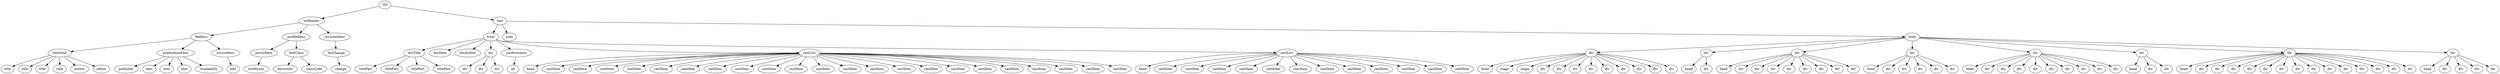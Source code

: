 digraph Tree {
	"t0" [label = "TEI"];
	"t1" [label = "teiHeader"];
	"t2" [label = "fileDesc"];
	"t3" [label = "titleStmt"];
	"t4" [label = "title"];
	"t5" [label = "title"];
	"t6" [label = "title"];
	"t7" [label = "title"];
	"t8" [label = "author"];
	"t9" [label = "editor"];
	"t10" [label = "publicationStmt"];
	"t11" [label = "publisher"];
	"t12" [label = "idno"];
	"t13" [label = "idno"];
	"t14" [label = "idno"];
	"t15" [label = "availability"];
	"t16" [label = "sourceDesc"];
	"t17" [label = "bibl"];
	"t18" [label = "profileDesc"];
	"t19" [label = "particDesc"];
	"t20" [label = "listPerson"];
	"t21" [label = "textClass"];
	"t22" [label = "keywords"];
	"t23" [label = "classCode"];
	"t24" [label = "revisionDesc"];
	"t25" [label = "listChange"];
	"t26" [label = "change"];
	"t27" [label = "text"];
	"t28" [label = "front"];
	"t29" [label = "docTitle"];
	"t30" [label = "titlePart"];
	"t31" [label = "titlePart"];
	"t32" [label = "titlePart"];
	"t33" [label = "titlePart"];
	"t34" [label = "docDate"];
	"t35" [label = "docAuthor"];
	"t36" [label = "div"];
	"t37" [label = "div"];
	"t38" [label = "div"];
	"t39" [label = "div"];
	"t40" [label = "performance"];
	"t41" [label = "ab"];
	"t42" [label = "castList"];
	"t43" [label = "head"];
	"t44" [label = "castItem"];
	"t45" [label = "castItem"];
	"t46" [label = "castItem"];
	"t47" [label = "castItem"];
	"t48" [label = "castItem"];
	"t49" [label = "castItem"];
	"t50" [label = "castItem"];
	"t51" [label = "castItem"];
	"t52" [label = "castItem"];
	"t53" [label = "castItem"];
	"t54" [label = "castItem"];
	"t55" [label = "castItem"];
	"t56" [label = "castItem"];
	"t57" [label = "castItem"];
	"t58" [label = "castItem"];
	"t59" [label = "castItem"];
	"t60" [label = "castItem"];
	"t61" [label = "castItem"];
	"t62" [label = "castItem"];
	"t63" [label = "castItem"];
	"t64" [label = "castItem"];
	"t65" [label = "castItem"];
	"t66" [label = "castList"];
	"t67" [label = "head"];
	"t68" [label = "castItem"];
	"t69" [label = "castItem"];
	"t70" [label = "castItem"];
	"t71" [label = "castItem"];
	"t72" [label = "castItem"];
	"t73" [label = "castItem"];
	"t74" [label = "castItem"];
	"t75" [label = "castItem"];
	"t76" [label = "castItem"];
	"t77" [label = "castItem"];
	"t78" [label = "castItem"];
	"t79" [label = "castItem"];
	"t80" [label = "note"];
	"t81" [label = "body"];
	"t82" [label = "div"];
	"t83" [label = "head"];
	"t84" [label = "stage"];
	"t85" [label = "stage"];
	"t86" [label = "div"];
	"t87" [label = "div"];
	"t88" [label = "div"];
	"t89" [label = "div"];
	"t90" [label = "div"];
	"t91" [label = "div"];
	"t92" [label = "div"];
	"t93" [label = "div"];
	"t94" [label = "div"];
	"t95" [label = "div"];
	"t96" [label = "head"];
	"t97" [label = "div"];
	"t98" [label = "div"];
	"t99" [label = "head"];
	"t100" [label = "div"];
	"t101" [label = "div"];
	"t102" [label = "div"];
	"t103" [label = "div"];
	"t104" [label = "div"];
	"t105" [label = "div"];
	"t106" [label = "div"];
	"t107" [label = "div"];
	"t108" [label = "div"];
	"t109" [label = "head"];
	"t110" [label = "div"];
	"t111" [label = "div"];
	"t112" [label = "div"];
	"t113" [label = "div"];
	"t114" [label = "div"];
	"t115" [label = "div"];
	"t116" [label = "head"];
	"t117" [label = "div"];
	"t118" [label = "div"];
	"t119" [label = "div"];
	"t120" [label = "div"];
	"t121" [label = "div"];
	"t122" [label = "div"];
	"t123" [label = "div"];
	"t124" [label = "div"];
	"t125" [label = "div"];
	"t126" [label = "div"];
	"t127" [label = "head"];
	"t128" [label = "div"];
	"t129" [label = "div"];
	"t130" [label = "div"];
	"t131" [label = "head"];
	"t132" [label = "div"];
	"t133" [label = "div"];
	"t134" [label = "div"];
	"t135" [label = "div"];
	"t136" [label = "div"];
	"t137" [label = "div"];
	"t138" [label = "div"];
	"t139" [label = "div"];
	"t140" [label = "div"];
	"t141" [label = "div"];
	"t142" [label = "div"];
	"t143" [label = "div"];
	"t144" [label = "div"];
	"t145" [label = "div"];
	"t146" [label = "div"];
	"t147" [label = "head"];
	"t148" [label = "div"];
	"t149" [label = "div"];
	"t150" [label = "div"];
	"t151" [label = "div"];
	"t0" -> "t1";
	"t1" -> "t2";
	"t2" -> "t3";
	"t3" -> "t4";
	"t3" -> "t5";
	"t3" -> "t6";
	"t3" -> "t7";
	"t3" -> "t8";
	"t3" -> "t9";
	"t2" -> "t10";
	"t10" -> "t11";
	"t10" -> "t12";
	"t10" -> "t13";
	"t10" -> "t14";
	"t10" -> "t15";
	"t2" -> "t16";
	"t16" -> "t17";
	"t1" -> "t18";
	"t18" -> "t19";
	"t19" -> "t20";
	"t18" -> "t21";
	"t21" -> "t22";
	"t21" -> "t23";
	"t1" -> "t24";
	"t24" -> "t25";
	"t25" -> "t26";
	"t0" -> "t27";
	"t27" -> "t28";
	"t28" -> "t29";
	"t29" -> "t30";
	"t29" -> "t31";
	"t29" -> "t32";
	"t29" -> "t33";
	"t28" -> "t34";
	"t28" -> "t35";
	"t28" -> "t36";
	"t36" -> "t37";
	"t36" -> "t38";
	"t36" -> "t39";
	"t28" -> "t40";
	"t40" -> "t41";
	"t28" -> "t42";
	"t42" -> "t43";
	"t42" -> "t44";
	"t42" -> "t45";
	"t42" -> "t46";
	"t42" -> "t47";
	"t42" -> "t48";
	"t42" -> "t49";
	"t42" -> "t50";
	"t42" -> "t51";
	"t42" -> "t52";
	"t42" -> "t53";
	"t42" -> "t54";
	"t42" -> "t55";
	"t42" -> "t56";
	"t42" -> "t57";
	"t42" -> "t58";
	"t42" -> "t59";
	"t42" -> "t60";
	"t42" -> "t61";
	"t42" -> "t62";
	"t42" -> "t63";
	"t42" -> "t64";
	"t42" -> "t65";
	"t28" -> "t66";
	"t66" -> "t67";
	"t66" -> "t68";
	"t66" -> "t69";
	"t66" -> "t70";
	"t66" -> "t71";
	"t66" -> "t72";
	"t66" -> "t73";
	"t66" -> "t74";
	"t66" -> "t75";
	"t66" -> "t76";
	"t66" -> "t77";
	"t66" -> "t78";
	"t66" -> "t79";
	"t27" -> "t80";
	"t27" -> "t81";
	"t81" -> "t82";
	"t82" -> "t83";
	"t82" -> "t84";
	"t82" -> "t85";
	"t82" -> "t86";
	"t82" -> "t87";
	"t82" -> "t88";
	"t82" -> "t89";
	"t82" -> "t90";
	"t82" -> "t91";
	"t82" -> "t92";
	"t82" -> "t93";
	"t82" -> "t94";
	"t81" -> "t95";
	"t95" -> "t96";
	"t95" -> "t97";
	"t81" -> "t98";
	"t98" -> "t99";
	"t98" -> "t100";
	"t98" -> "t101";
	"t98" -> "t102";
	"t98" -> "t103";
	"t98" -> "t104";
	"t98" -> "t105";
	"t98" -> "t106";
	"t98" -> "t107";
	"t81" -> "t108";
	"t108" -> "t109";
	"t108" -> "t110";
	"t108" -> "t111";
	"t108" -> "t112";
	"t108" -> "t113";
	"t108" -> "t114";
	"t81" -> "t115";
	"t115" -> "t116";
	"t115" -> "t117";
	"t115" -> "t118";
	"t115" -> "t119";
	"t115" -> "t120";
	"t115" -> "t121";
	"t115" -> "t122";
	"t115" -> "t123";
	"t115" -> "t124";
	"t115" -> "t125";
	"t81" -> "t126";
	"t126" -> "t127";
	"t126" -> "t128";
	"t126" -> "t129";
	"t81" -> "t130";
	"t130" -> "t131";
	"t130" -> "t132";
	"t130" -> "t133";
	"t130" -> "t134";
	"t130" -> "t135";
	"t130" -> "t136";
	"t130" -> "t137";
	"t130" -> "t138";
	"t130" -> "t139";
	"t130" -> "t140";
	"t130" -> "t141";
	"t130" -> "t142";
	"t130" -> "t143";
	"t130" -> "t144";
	"t130" -> "t145";
	"t81" -> "t146";
	"t146" -> "t147";
	"t146" -> "t148";
	"t146" -> "t149";
	"t146" -> "t150";
	"t146" -> "t151";
}

